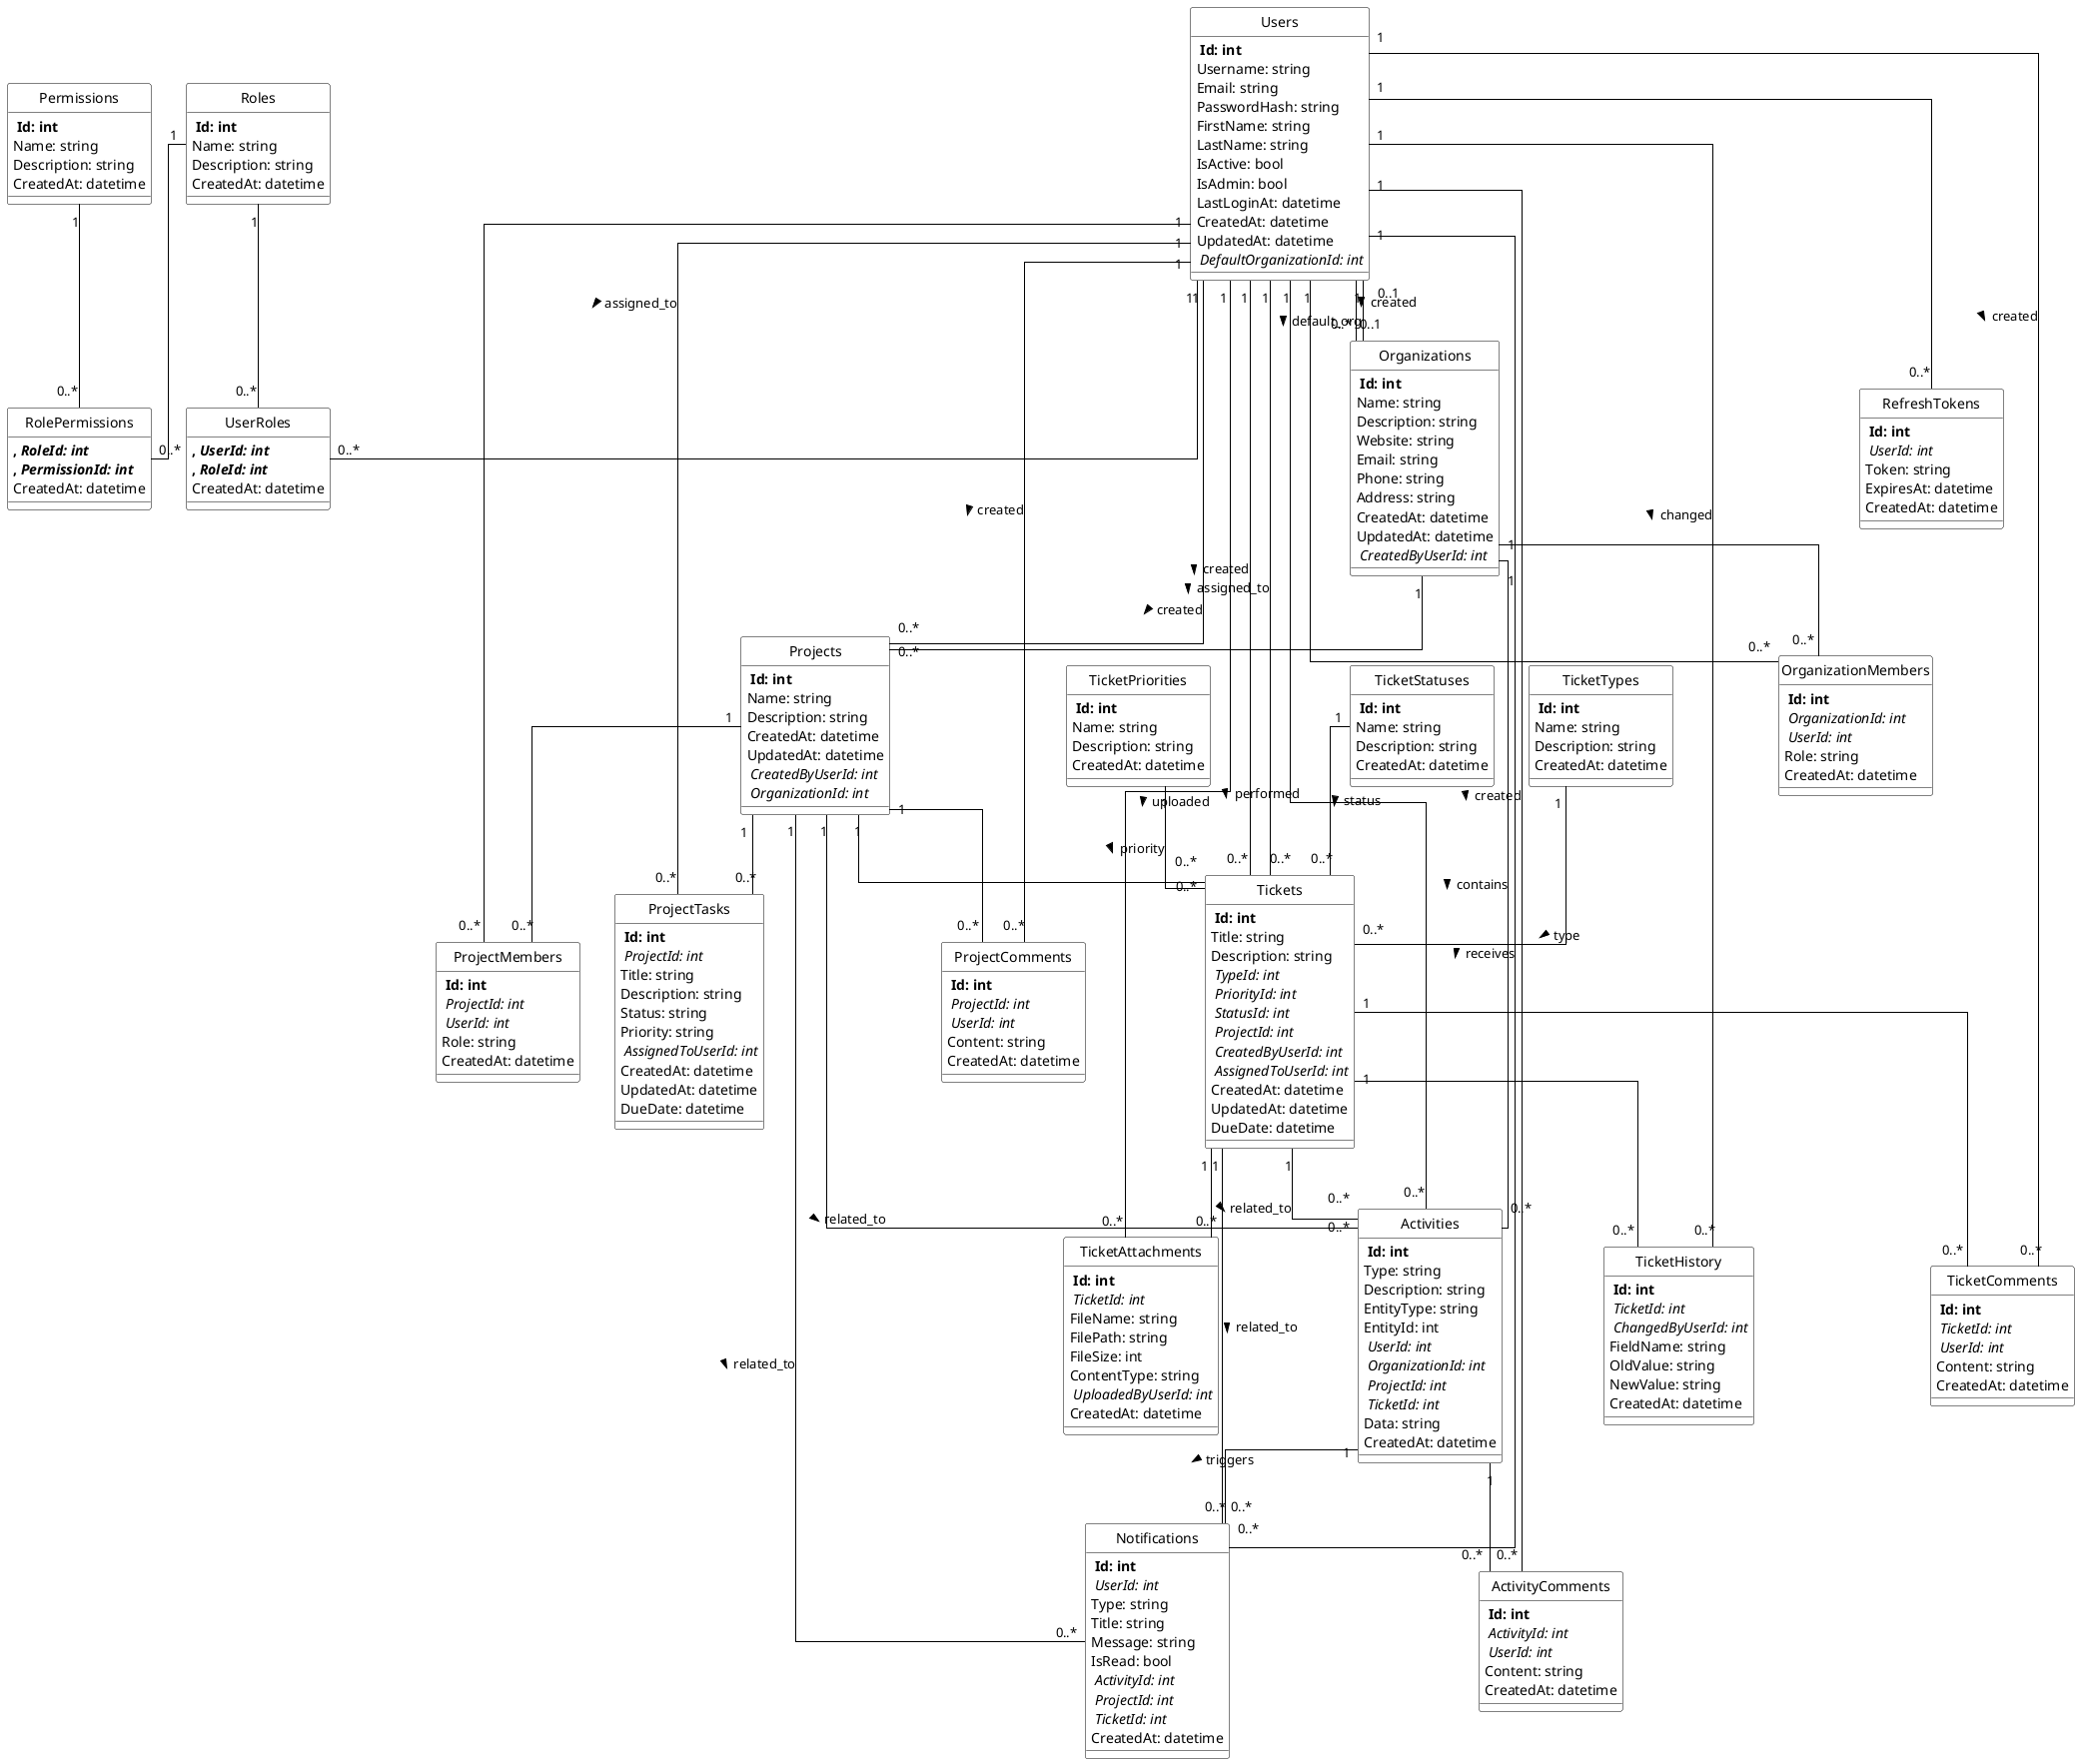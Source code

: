 @startuml WITS Database Schema

' Hide the spot
hide circle

' Avoid problems with angled crows feet
skinparam linetype ortho

' Define colors
!define ENTITY class
!define RELATIONSHIP class
!define PK <b>
!define FK <i>

' Define table styles
skinparam class {
    BackgroundColor White
    ArrowColor Black
    BorderColor Black
}

' Authentication & Authorization
ENTITY Users {
    PK Id: int
    Username: string
    Email: string
    PasswordHash: string
    FirstName: string
    LastName: string
    IsActive: bool
    IsAdmin: bool
    LastLoginAt: datetime
    CreatedAt: datetime
    UpdatedAt: datetime
    FK DefaultOrganizationId: int
}

ENTITY Roles {
    PK Id: int
    Name: string
    Description: string
    CreatedAt: datetime
}

ENTITY UserRoles {
    PK,FK UserId: int
    PK,FK RoleId: int
    CreatedAt: datetime
}

ENTITY Permissions {
    PK Id: int
    Name: string
    Description: string
    CreatedAt: datetime
}

ENTITY RolePermissions {
    PK,FK RoleId: int
    PK,FK PermissionId: int
    CreatedAt: datetime
}

ENTITY RefreshTokens {
    PK Id: int
    FK UserId: int
    Token: string
    ExpiresAt: datetime
    CreatedAt: datetime
}

' Organization Management
ENTITY Organizations {
    PK Id: int
    Name: string
    Description: string
    Website: string
    Email: string
    Phone: string
    Address: string
    CreatedAt: datetime
    UpdatedAt: datetime
    FK CreatedByUserId: int
}

ENTITY OrganizationMembers {
    PK Id: int
    FK OrganizationId: int
    FK UserId: int
    Role: string
    CreatedAt: datetime
}

' Project Management
ENTITY Projects {
    PK Id: int
    Name: string
    Description: string
    CreatedAt: datetime
    UpdatedAt: datetime
    FK CreatedByUserId: int
    FK OrganizationId: int
}

ENTITY ProjectMembers {
    PK Id: int
    FK ProjectId: int
    FK UserId: int
    Role: string
    CreatedAt: datetime
}

ENTITY ProjectTasks {
    PK Id: int
    FK ProjectId: int
    Title: string
    Description: string
    Status: string
    Priority: string
    FK AssignedToUserId: int
    CreatedAt: datetime
    UpdatedAt: datetime
    DueDate: datetime
}

ENTITY ProjectComments {
    PK Id: int
    FK ProjectId: int
    FK UserId: int
    Content: string
    CreatedAt: datetime
}

' Ticket Management
ENTITY TicketTypes {
    PK Id: int
    Name: string
    Description: string
    CreatedAt: datetime
}

ENTITY TicketPriorities {
    PK Id: int
    Name: string
    Description: string
    CreatedAt: datetime
}

ENTITY TicketStatuses {
    PK Id: int
    Name: string
    Description: string
    CreatedAt: datetime
}

ENTITY Tickets {
    PK Id: int
    Title: string
    Description: string
    FK TypeId: int
    FK PriorityId: int
    FK StatusId: int
    FK ProjectId: int
    FK CreatedByUserId: int
    FK AssignedToUserId: int
    CreatedAt: datetime
    UpdatedAt: datetime
    DueDate: datetime
}

ENTITY TicketComments {
    PK Id: int
    FK TicketId: int
    FK UserId: int
    Content: string
    CreatedAt: datetime
}

ENTITY TicketAttachments {
    PK Id: int
    FK TicketId: int
    FileName: string
    FilePath: string
    FileSize: int
    ContentType: string
    FK UploadedByUserId: int
    CreatedAt: datetime
}

ENTITY TicketHistory {
    PK Id: int
    FK TicketId: int
    FK ChangedByUserId: int
    FieldName: string
    OldValue: string
    NewValue: string
    CreatedAt: datetime
}

' Activity & Notifications
ENTITY Activities {
    PK Id: int
    Type: string
    Description: string
    EntityType: string
    EntityId: int
    FK UserId: int
    FK OrganizationId: int
    FK ProjectId: int
    FK TicketId: int
    Data: string
    CreatedAt: datetime
}

ENTITY ActivityComments {
    PK Id: int
    FK ActivityId: int
    FK UserId: int
    Content: string
    CreatedAt: datetime
}

ENTITY Notifications {
    PK Id: int
    FK UserId: int
    Type: string
    Title: string
    Message: string
    IsRead: bool
    FK ActivityId: int
    FK ProjectId: int
    FK TicketId: int
    CreatedAt: datetime
}

' Relationships - Auth
Users "1" -- "0..*" UserRoles
Roles "1" -- "0..*" UserRoles
Roles "1" -- "0..*" RolePermissions
Permissions "1" -- "0..*" RolePermissions
Users "1" -- "0..*" RefreshTokens

' Relationships - Organization
Organizations "1" -- "0..*" OrganizationMembers
Users "1" -- "0..*" OrganizationMembers
Organizations "1" -- "0..*" Projects
Users "1" -- "0..*" Organizations : created >
Users "0..1" -- "0..1" Organizations : default_org >

' Relationships - Projects
Projects "1" -- "0..*" ProjectMembers
Users "1" -- "0..*" ProjectMembers
Projects "1" -- "0..*" ProjectTasks
Users "1" -- "0..*" ProjectTasks : assigned_to >
Projects "1" -- "0..*" ProjectComments
Users "1" -- "0..*" ProjectComments : created >
Users "1" -- "0..*" Projects : created >

' Relationships - Tickets
Tickets "1" -- "0..*" TicketComments
Users "1" -- "0..*" TicketComments : created >
Tickets "1" -- "0..*" TicketAttachments
Users "1" -- "0..*" TicketAttachments : uploaded >
Tickets "1" -- "0..*" TicketHistory
Users "1" -- "0..*" TicketHistory : changed >
TicketTypes "1" -- "0..*" Tickets : type >
TicketPriorities "1" -- "0..*" Tickets : priority >
TicketStatuses "1" -- "0..*" Tickets : status >
Projects "1" -- "0..*" Tickets
Users "1" -- "0..*" Tickets : created >
Users "1" -- "0..*" Tickets : assigned_to >

' Relationships - Activities
Activities "1" -- "0..*" ActivityComments
Users "1" -- "0..*" ActivityComments : created >
Users "1" -- "0..*" Activities : performed >
Organizations "1" -- "0..*" Activities : contains >
Projects "1" -- "0..*" Activities : related_to >
Tickets "1" -- "0..*" Activities : related_to >

' Relationships - Notifications
Users "1" -- "0..*" Notifications : receives >
Activities "1" -- "0..*" Notifications : triggers >
Projects "1" -- "0..*" Notifications : related_to >
Tickets "1" -- "0..*" Notifications : related_to >

@enduml
